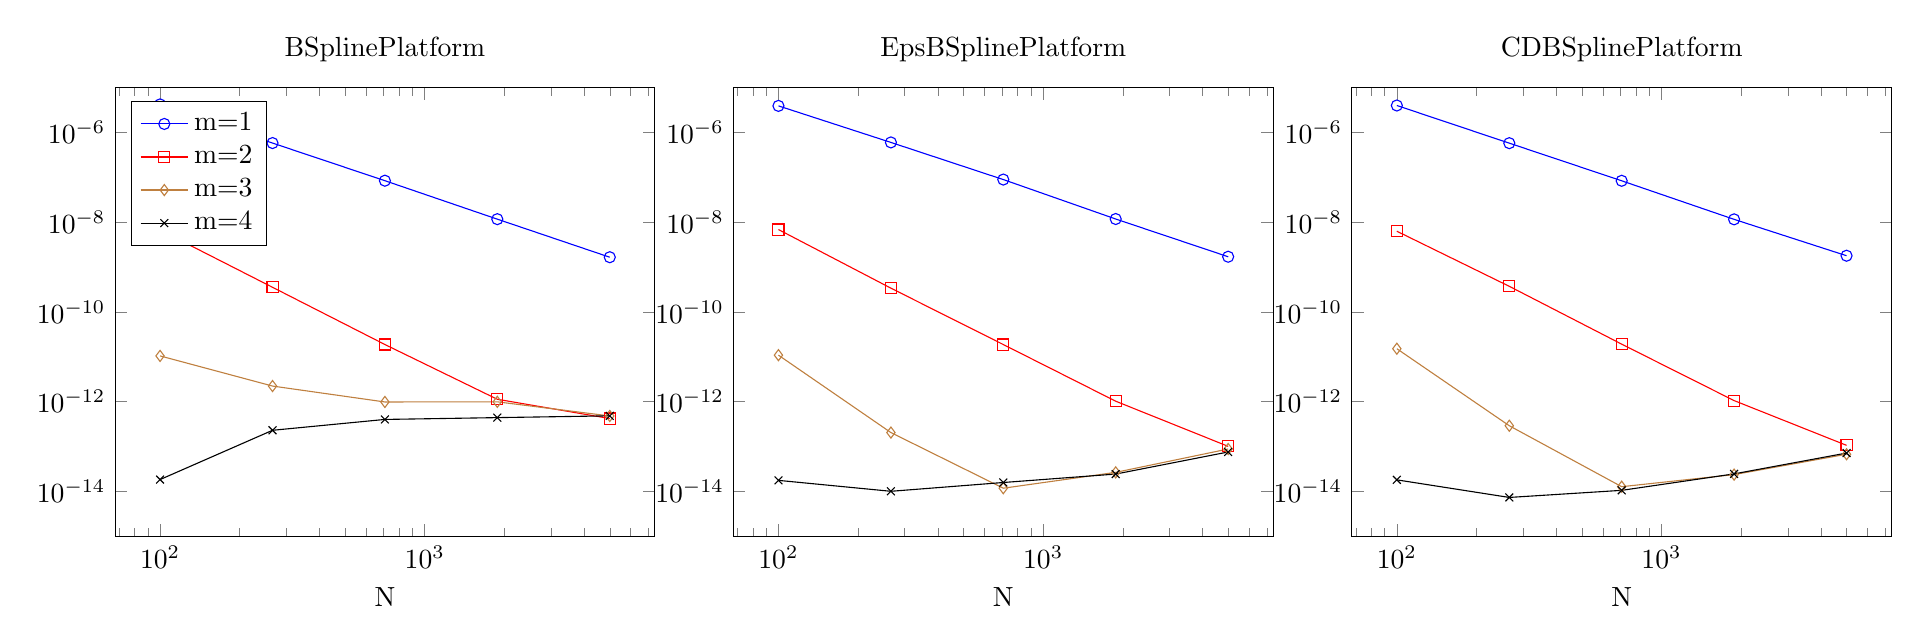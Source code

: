 \begin{tikzpicture}
\begin{groupplot}[group style={group size={3 by 1}}]
    \nextgroupplot[ymin={1.0e-15}, ymax={1.0e-5}, xmode={log}, ymode={log}, xlabel={N}, legend pos={north west}, title={BSplinePlatform}]
    \addplot[color={blue}, mark={o}, mark options={solid}]
        table[row sep={\\}]
        {
            \\
            100.0  4.283e-6  \\
            266.0  5.877e-7  \\
            707.0  8.506e-8  \\
            1880.0  1.18e-8  \\
            5000.0  1.67e-9  \\
        }
        ;
    \addlegendentry {m=1}
    \addplot[color={red}, mark={square}, mark options={solid}]
        table[row sep={\\}]
        {
            \\
            100.0  6.752e-9  \\
            266.0  3.566e-10  \\
            707.0  1.887e-11  \\
            1880.0  1.133e-12  \\
            5000.0  4.214e-13  \\
        }
        ;
    \addlegendentry {m=2}
    \addplot[color={brown}, mark={diamond}, mark options={solid}]
        table[row sep={\\}]
        {
            \\
            100.0  1.051e-11  \\
            266.0  2.234e-12  \\
            707.0  9.865e-13  \\
            1880.0  9.941e-13  \\
            5000.0  4.806e-13  \\
        }
        ;
    \addlegendentry {m=3}
    \addplot[color={black}, mark={x}, mark options={solid}]
        table[row sep={\\}]
        {
            \\
            100.0  1.834e-14  \\
            266.0  2.304e-13  \\
            707.0  4.023e-13  \\
            1880.0  4.416e-13  \\
            5000.0  4.84e-13  \\
        }
        ;
    \addlegendentry {m=4}
    \nextgroupplot[ymin={1.0e-15}, ymax={1.0e-5}, xmode={log}, ymode={log}, xlabel={N}, legend pos={north west}, title={EpsBSplinePlatform}]
    \addplot[color={blue}, mark={o}, mark options={solid}]
        table[row sep={\\}]
        {
            \\
            100.0  3.967e-6  \\
            266.0  6.072e-7  \\
            707.0  9.018e-8  \\
            1880.0  1.189e-8  \\
            5000.0  1.712e-9  \\
        }
        ;
    \addplot[color={red}, mark={square}, mark options={solid}]
        table[row sep={\\}]
        {
            \\
            100.0  6.922e-9  \\
            266.0  3.408e-10  \\
            707.0  1.886e-11  \\
            1880.0  1.026e-12  \\
            5000.0  1.01e-13  \\
        }
        ;
    \addplot[color={brown}, mark={diamond}, mark options={solid}]
        table[row sep={\\}]
        {
            \\
            100.0  1.092e-11  \\
            266.0  2.049e-13  \\
            707.0  1.176e-14  \\
            1880.0  2.655e-14  \\
            5000.0  8.811e-14  \\
        }
        ;
    \addplot[color={black}, mark={x}, mark options={solid}]
        table[row sep={\\}]
        {
            \\
            100.0  1.759e-14  \\
            266.0  1.004e-14  \\
            707.0  1.577e-14  \\
            1880.0  2.433e-14  \\
            5000.0  7.563e-14  \\
        }
        ;
    \nextgroupplot[ymin={1.0e-15}, ymax={1.0e-5}, xmode={log}, ymode={log}, xlabel={N}, legend pos={north west}, title={CDBSplinePlatform}]
    \addplot[color={blue}, mark={o}, mark options={solid}]
        table[row sep={\\}]
        {
            \\
            100.0  4.046e-6  \\
            266.0  5.848e-7  \\
            707.0  8.464e-8  \\
            1880.0  1.168e-8  \\
            5000.0  1.803e-9  \\
        }
        ;
    \addplot[color={red}, mark={square}, mark options={solid}]
        table[row sep={\\}]
        {
            \\
            100.0  6.347e-9  \\
            266.0  3.747e-10  \\
            707.0  1.923e-11  \\
            1880.0  1.059e-12  \\
            5000.0  1.063e-13  \\
        }
        ;
    \addplot[color={brown}, mark={diamond}, mark options={solid}]
        table[row sep={\\}]
        {
            \\
            100.0  1.52e-11  \\
            266.0  2.91e-13  \\
            707.0  1.272e-14  \\
            1880.0  2.367e-14  \\
            5000.0  6.743e-14  \\
        }
        ;
    \addplot[color={black}, mark={x}, mark options={solid}]
        table[row sep={\\}]
        {
            \\
            100.0  1.806e-14  \\
            266.0  7.321e-15  \\
            707.0  1.054e-14  \\
            1880.0  2.455e-14  \\
            5000.0  7.158e-14  \\
        }
        ;
\end{groupplot}
\end{tikzpicture}
